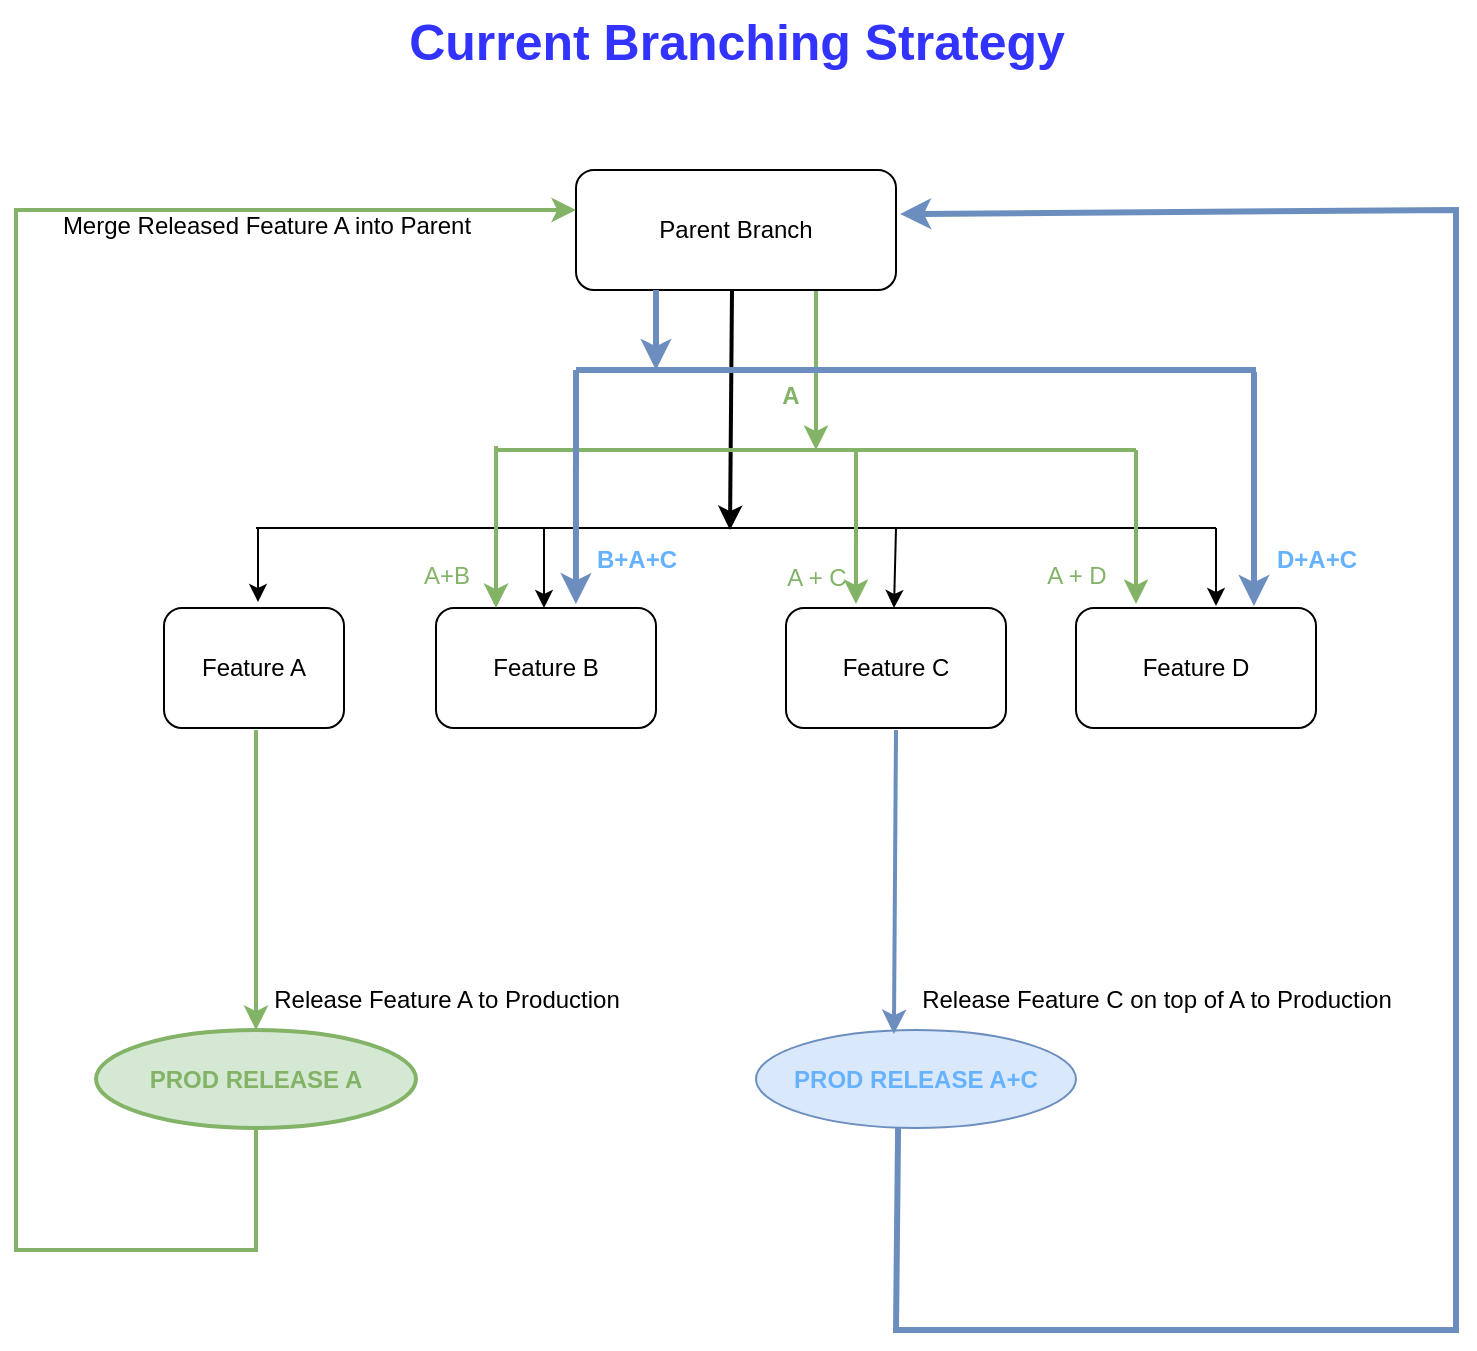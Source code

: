 <mxfile version="26.0.11">
  <diagram name="Page-1" id="KwvRpRV-MRpYwTFhF14f">
    <mxGraphModel dx="1493" dy="843" grid="1" gridSize="10" guides="1" tooltips="1" connect="1" arrows="1" fold="1" page="1" pageScale="1" pageWidth="850" pageHeight="1100" math="0" shadow="0">
      <root>
        <mxCell id="0" />
        <mxCell id="1" parent="0" />
        <mxCell id="sW9w5M-bmw9onrAfpxuU-55" style="edgeStyle=orthogonalEdgeStyle;rounded=0;orthogonalLoop=1;jettySize=auto;html=1;exitX=0.75;exitY=1;exitDx=0;exitDy=0;strokeWidth=2;fillColor=#d5e8d4;strokeColor=#82b366;" edge="1" parent="1" source="sW9w5M-bmw9onrAfpxuU-23">
          <mxGeometry relative="1" as="geometry">
            <mxPoint x="440" y="240" as="targetPoint" />
          </mxGeometry>
        </mxCell>
        <mxCell id="sW9w5M-bmw9onrAfpxuU-23" value="Parent Branch" style="rounded=1;whiteSpace=wrap;html=1;" vertex="1" parent="1">
          <mxGeometry x="320" y="100" width="160" height="60" as="geometry" />
        </mxCell>
        <mxCell id="sW9w5M-bmw9onrAfpxuU-27" value="Feature A" style="rounded=1;whiteSpace=wrap;html=1;" vertex="1" parent="1">
          <mxGeometry x="114" y="319" width="90" height="60" as="geometry" />
        </mxCell>
        <mxCell id="sW9w5M-bmw9onrAfpxuU-28" value="Feature D" style="rounded=1;whiteSpace=wrap;html=1;" vertex="1" parent="1">
          <mxGeometry x="570" y="319" width="120" height="60" as="geometry" />
        </mxCell>
        <mxCell id="sW9w5M-bmw9onrAfpxuU-29" value="Feature C" style="rounded=1;whiteSpace=wrap;html=1;" vertex="1" parent="1">
          <mxGeometry x="425" y="319" width="110" height="60" as="geometry" />
        </mxCell>
        <mxCell id="sW9w5M-bmw9onrAfpxuU-30" value="Feature B" style="rounded=1;whiteSpace=wrap;html=1;" vertex="1" parent="1">
          <mxGeometry x="250" y="319" width="110" height="60" as="geometry" />
        </mxCell>
        <mxCell id="sW9w5M-bmw9onrAfpxuU-31" value="" style="endArrow=none;html=1;rounded=0;" edge="1" parent="1">
          <mxGeometry width="50" height="50" relative="1" as="geometry">
            <mxPoint x="160" y="279" as="sourcePoint" />
            <mxPoint x="640" y="279" as="targetPoint" />
          </mxGeometry>
        </mxCell>
        <mxCell id="sW9w5M-bmw9onrAfpxuU-32" value="" style="endArrow=classic;html=1;rounded=0;" edge="1" parent="1">
          <mxGeometry width="50" height="50" relative="1" as="geometry">
            <mxPoint x="161" y="279" as="sourcePoint" />
            <mxPoint x="161" y="316" as="targetPoint" />
          </mxGeometry>
        </mxCell>
        <mxCell id="sW9w5M-bmw9onrAfpxuU-34" value="" style="endArrow=classic;html=1;rounded=0;" edge="1" parent="1">
          <mxGeometry width="50" height="50" relative="1" as="geometry">
            <mxPoint x="304" y="279" as="sourcePoint" />
            <mxPoint x="304" y="319" as="targetPoint" />
          </mxGeometry>
        </mxCell>
        <mxCell id="sW9w5M-bmw9onrAfpxuU-35" value="" style="endArrow=classic;html=1;rounded=0;" edge="1" parent="1">
          <mxGeometry width="50" height="50" relative="1" as="geometry">
            <mxPoint x="480" y="279" as="sourcePoint" />
            <mxPoint x="479" y="319" as="targetPoint" />
          </mxGeometry>
        </mxCell>
        <mxCell id="sW9w5M-bmw9onrAfpxuU-36" value="" style="endArrow=classic;html=1;rounded=0;" edge="1" parent="1">
          <mxGeometry width="50" height="50" relative="1" as="geometry">
            <mxPoint x="640" y="279" as="sourcePoint" />
            <mxPoint x="640" y="318" as="targetPoint" />
          </mxGeometry>
        </mxCell>
        <mxCell id="sW9w5M-bmw9onrAfpxuU-38" value="" style="endArrow=classic;html=1;rounded=0;strokeWidth=2;" edge="1" parent="1">
          <mxGeometry width="50" height="50" relative="1" as="geometry">
            <mxPoint x="398" y="160" as="sourcePoint" />
            <mxPoint x="397" y="280" as="targetPoint" />
          </mxGeometry>
        </mxCell>
        <mxCell id="sW9w5M-bmw9onrAfpxuU-40" value="&lt;font style=&quot;color: rgb(130, 179, 102);&quot;&gt;&lt;b&gt;PROD RELEASE A&lt;/b&gt;&lt;/font&gt;" style="ellipse;whiteSpace=wrap;html=1;fillColor=#d5e8d4;strokeColor=#82b366;strokeWidth=2;" vertex="1" parent="1">
          <mxGeometry x="80" y="530" width="160" height="49" as="geometry" />
        </mxCell>
        <mxCell id="sW9w5M-bmw9onrAfpxuU-48" value="" style="endArrow=classic;html=1;rounded=0;exitX=0.5;exitY=1;exitDx=0;exitDy=0;fillColor=#d5e8d4;strokeColor=#82B366;strokeWidth=2;" edge="1" parent="1" source="sW9w5M-bmw9onrAfpxuU-40">
          <mxGeometry width="50" height="50" relative="1" as="geometry">
            <mxPoint x="400" y="460" as="sourcePoint" />
            <mxPoint x="320" y="120" as="targetPoint" />
            <Array as="points">
              <mxPoint x="160" y="640" />
              <mxPoint x="40" y="640" />
              <mxPoint x="40" y="120" />
            </Array>
          </mxGeometry>
        </mxCell>
        <mxCell id="sW9w5M-bmw9onrAfpxuU-50" value="" style="endArrow=none;html=1;rounded=0;fillColor=#d5e8d4;strokeColor=#82b366;strokeWidth=2;" edge="1" parent="1">
          <mxGeometry width="50" height="50" relative="1" as="geometry">
            <mxPoint x="280" y="240" as="sourcePoint" />
            <mxPoint x="600" y="240" as="targetPoint" />
          </mxGeometry>
        </mxCell>
        <mxCell id="sW9w5M-bmw9onrAfpxuU-51" value="" style="endArrow=classic;html=1;rounded=0;entryX=0.636;entryY=0.033;entryDx=0;entryDy=0;entryPerimeter=0;strokeWidth=2;fillColor=#d5e8d4;strokeColor=#82b366;" edge="1" parent="1">
          <mxGeometry width="50" height="50" relative="1" as="geometry">
            <mxPoint x="280.04" y="238.02" as="sourcePoint" />
            <mxPoint x="280.0" y="319" as="targetPoint" />
          </mxGeometry>
        </mxCell>
        <mxCell id="sW9w5M-bmw9onrAfpxuU-52" value="" style="endArrow=classic;html=1;rounded=0;entryX=0.318;entryY=-0.033;entryDx=0;entryDy=0;entryPerimeter=0;strokeWidth=2;fillColor=#d5e8d4;strokeColor=#82b366;" edge="1" parent="1" target="sW9w5M-bmw9onrAfpxuU-29">
          <mxGeometry width="50" height="50" relative="1" as="geometry">
            <mxPoint x="460" y="240" as="sourcePoint" />
            <mxPoint x="330" y="331" as="targetPoint" />
          </mxGeometry>
        </mxCell>
        <mxCell id="sW9w5M-bmw9onrAfpxuU-53" value="" style="endArrow=classic;html=1;rounded=0;entryX=0.318;entryY=-0.033;entryDx=0;entryDy=0;entryPerimeter=0;strokeWidth=2;fillColor=#d5e8d4;strokeColor=#82b366;" edge="1" parent="1">
          <mxGeometry width="50" height="50" relative="1" as="geometry">
            <mxPoint x="600" y="240" as="sourcePoint" />
            <mxPoint x="600" y="317" as="targetPoint" />
          </mxGeometry>
        </mxCell>
        <mxCell id="sW9w5M-bmw9onrAfpxuU-57" value="A" style="text;html=1;align=center;verticalAlign=middle;resizable=0;points=[];autosize=1;strokeColor=none;fillColor=none;fontColor=#82B366;fontStyle=1" vertex="1" parent="1">
          <mxGeometry x="412" y="198" width="30" height="30" as="geometry" />
        </mxCell>
        <mxCell id="sW9w5M-bmw9onrAfpxuU-58" value="&lt;font style=&quot;color: rgb(130, 179, 102);&quot;&gt;A+B&lt;/font&gt;" style="text;html=1;align=center;verticalAlign=middle;resizable=0;points=[];autosize=1;strokeColor=none;fillColor=none;" vertex="1" parent="1">
          <mxGeometry x="230" y="288" width="50" height="30" as="geometry" />
        </mxCell>
        <mxCell id="sW9w5M-bmw9onrAfpxuU-59" value="&lt;font style=&quot;color: rgb(130, 179, 102);&quot;&gt;A + C&lt;/font&gt;" style="text;html=1;align=center;verticalAlign=middle;resizable=0;points=[];autosize=1;strokeColor=none;fillColor=none;" vertex="1" parent="1">
          <mxGeometry x="415" y="289" width="50" height="30" as="geometry" />
        </mxCell>
        <mxCell id="sW9w5M-bmw9onrAfpxuU-60" value="&lt;font style=&quot;color: rgb(130, 179, 102);&quot;&gt;A + D&lt;/font&gt;" style="text;html=1;align=center;verticalAlign=middle;resizable=0;points=[];autosize=1;strokeColor=none;fillColor=none;" vertex="1" parent="1">
          <mxGeometry x="545" y="288" width="50" height="30" as="geometry" />
        </mxCell>
        <mxCell id="sW9w5M-bmw9onrAfpxuU-61" value="&lt;font style=&quot;color: rgb(102, 178, 255);&quot;&gt;&lt;b&gt;PROD RELEASE A+C&lt;/b&gt;&lt;/font&gt;" style="ellipse;whiteSpace=wrap;html=1;fillColor=#dae8fc;strokeColor=#6c8ebf;" vertex="1" parent="1">
          <mxGeometry x="410" y="530" width="160" height="49" as="geometry" />
        </mxCell>
        <mxCell id="sW9w5M-bmw9onrAfpxuU-62" value="" style="endArrow=classic;html=1;rounded=0;entryX=0.5;entryY=0;entryDx=0;entryDy=0;fontColor=#82B366;strokeWidth=2;fillColor=#d5e8d4;strokeColor=#82b366;" edge="1" parent="1" target="sW9w5M-bmw9onrAfpxuU-40">
          <mxGeometry width="50" height="50" relative="1" as="geometry">
            <mxPoint x="160" y="380" as="sourcePoint" />
            <mxPoint x="450" y="370" as="targetPoint" />
          </mxGeometry>
        </mxCell>
        <mxCell id="sW9w5M-bmw9onrAfpxuU-63" value="" style="endArrow=classic;html=1;rounded=0;entryX=0.431;entryY=0.041;entryDx=0;entryDy=0;entryPerimeter=0;strokeWidth=2;fillColor=#dae8fc;strokeColor=#6c8ebf;" edge="1" parent="1" target="sW9w5M-bmw9onrAfpxuU-61">
          <mxGeometry width="50" height="50" relative="1" as="geometry">
            <mxPoint x="480" y="380" as="sourcePoint" />
            <mxPoint x="450" y="370" as="targetPoint" />
          </mxGeometry>
        </mxCell>
        <mxCell id="sW9w5M-bmw9onrAfpxuU-64" value="" style="endArrow=classic;html=1;rounded=0;exitX=0.444;exitY=1;exitDx=0;exitDy=0;exitPerimeter=0;entryX=1.013;entryY=0.367;entryDx=0;entryDy=0;entryPerimeter=0;strokeWidth=3;fillColor=#dae8fc;strokeColor=#6c8ebf;" edge="1" parent="1" source="sW9w5M-bmw9onrAfpxuU-61" target="sW9w5M-bmw9onrAfpxuU-23">
          <mxGeometry width="50" height="50" relative="1" as="geometry">
            <mxPoint x="400" y="420" as="sourcePoint" />
            <mxPoint x="760" y="120" as="targetPoint" />
            <Array as="points">
              <mxPoint x="480" y="680" />
              <mxPoint x="760" y="680" />
              <mxPoint x="760" y="120" />
            </Array>
          </mxGeometry>
        </mxCell>
        <mxCell id="sW9w5M-bmw9onrAfpxuU-66" value="" style="endArrow=none;html=1;rounded=0;strokeWidth=3;fillColor=#dae8fc;strokeColor=#6c8ebf;" edge="1" parent="1">
          <mxGeometry width="50" height="50" relative="1" as="geometry">
            <mxPoint x="320" y="200" as="sourcePoint" />
            <mxPoint x="660" y="200" as="targetPoint" />
          </mxGeometry>
        </mxCell>
        <mxCell id="sW9w5M-bmw9onrAfpxuU-67" value="" style="endArrow=classic;html=1;rounded=0;entryX=0.636;entryY=-0.033;entryDx=0;entryDy=0;entryPerimeter=0;strokeWidth=3;fillColor=#dae8fc;strokeColor=#6c8ebf;" edge="1" parent="1" target="sW9w5M-bmw9onrAfpxuU-30">
          <mxGeometry width="50" height="50" relative="1" as="geometry">
            <mxPoint x="320" y="200" as="sourcePoint" />
            <mxPoint x="450" y="370" as="targetPoint" />
          </mxGeometry>
        </mxCell>
        <mxCell id="sW9w5M-bmw9onrAfpxuU-68" value="" style="endArrow=classic;html=1;rounded=0;entryX=0.636;entryY=-0.033;entryDx=0;entryDy=0;entryPerimeter=0;strokeWidth=3;fillColor=#dae8fc;strokeColor=#6c8ebf;" edge="1" parent="1">
          <mxGeometry width="50" height="50" relative="1" as="geometry">
            <mxPoint x="659" y="201" as="sourcePoint" />
            <mxPoint x="659" y="318" as="targetPoint" />
          </mxGeometry>
        </mxCell>
        <mxCell id="sW9w5M-bmw9onrAfpxuU-69" value="&lt;font style=&quot;color: rgb(102, 178, 255);&quot;&gt;&lt;b&gt;B+A+C&lt;/b&gt;&lt;/font&gt;" style="text;html=1;align=center;verticalAlign=middle;resizable=0;points=[];autosize=1;strokeColor=none;fillColor=none;" vertex="1" parent="1">
          <mxGeometry x="320" y="280" width="60" height="30" as="geometry" />
        </mxCell>
        <mxCell id="sW9w5M-bmw9onrAfpxuU-70" value="&lt;b&gt;&lt;font style=&quot;color: rgb(102, 178, 255);&quot;&gt;D+A+C&lt;/font&gt;&lt;/b&gt;" style="text;html=1;align=center;verticalAlign=middle;resizable=0;points=[];autosize=1;strokeColor=none;fillColor=none;" vertex="1" parent="1">
          <mxGeometry x="660" y="280" width="60" height="30" as="geometry" />
        </mxCell>
        <mxCell id="sW9w5M-bmw9onrAfpxuU-72" value="Release Feature A to Production" style="text;html=1;align=center;verticalAlign=middle;resizable=0;points=[];autosize=1;strokeColor=none;fillColor=none;" vertex="1" parent="1">
          <mxGeometry x="155" y="500" width="200" height="30" as="geometry" />
        </mxCell>
        <mxCell id="sW9w5M-bmw9onrAfpxuU-73" value="Merge Released Feature A into Parent" style="text;html=1;align=center;verticalAlign=middle;resizable=0;points=[];autosize=1;strokeColor=none;fillColor=none;" vertex="1" parent="1">
          <mxGeometry x="50" y="113" width="230" height="30" as="geometry" />
        </mxCell>
        <mxCell id="sW9w5M-bmw9onrAfpxuU-75" value="Release Feature C on top of A to Production" style="text;html=1;align=center;verticalAlign=middle;resizable=0;points=[];autosize=1;strokeColor=none;fillColor=none;" vertex="1" parent="1">
          <mxGeometry x="480" y="500" width="260" height="30" as="geometry" />
        </mxCell>
        <mxCell id="sW9w5M-bmw9onrAfpxuU-76" value="" style="endArrow=classic;html=1;rounded=0;exitX=0.25;exitY=1;exitDx=0;exitDy=0;strokeWidth=3;fillColor=#dae8fc;strokeColor=#6c8ebf;" edge="1" parent="1" source="sW9w5M-bmw9onrAfpxuU-23">
          <mxGeometry width="50" height="50" relative="1" as="geometry">
            <mxPoint x="400" y="420" as="sourcePoint" />
            <mxPoint x="360" y="200" as="targetPoint" />
          </mxGeometry>
        </mxCell>
        <mxCell id="sW9w5M-bmw9onrAfpxuU-78" value="&lt;b&gt;&lt;font style=&quot;font-size: 25px; color: rgb(51, 51, 255);&quot;&gt;Current Branching Strategy&lt;/font&gt;&lt;/b&gt;" style="text;html=1;align=center;verticalAlign=middle;resizable=0;points=[];autosize=1;strokeColor=none;fillColor=none;" vertex="1" parent="1">
          <mxGeometry x="225" y="15" width="350" height="40" as="geometry" />
        </mxCell>
      </root>
    </mxGraphModel>
  </diagram>
</mxfile>
